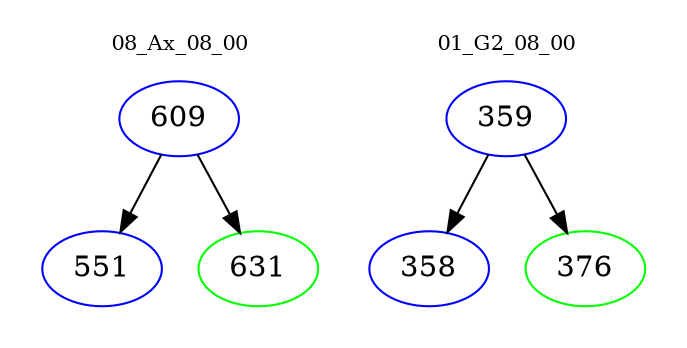 digraph{
subgraph cluster_0 {
color = white
label = "08_Ax_08_00";
fontsize=10;
T0_609 [label="609", color="blue"]
T0_609 -> T0_551 [color="black"]
T0_551 [label="551", color="blue"]
T0_609 -> T0_631 [color="black"]
T0_631 [label="631", color="green"]
}
subgraph cluster_1 {
color = white
label = "01_G2_08_00";
fontsize=10;
T1_359 [label="359", color="blue"]
T1_359 -> T1_358 [color="black"]
T1_358 [label="358", color="blue"]
T1_359 -> T1_376 [color="black"]
T1_376 [label="376", color="green"]
}
}
